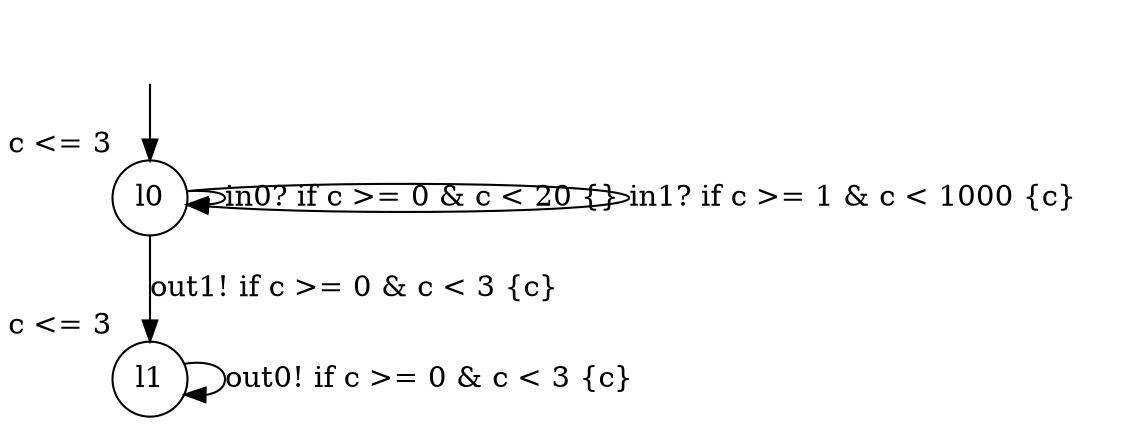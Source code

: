 digraph g {
__start0 [label="" shape="none"];
l0 [shape="circle" margin=0 label="l0", xlabel="c <= 3"];
l1 [shape="circle" margin=0 label="l1", xlabel="c <= 3"];
l0 -> l0 [label="in0? if c >= 0 & c < 20 {} "];
l0 -> l0 [label="in1? if c >= 1 & c < 1000 {c} "];
l0 -> l1 [label="out1! if c >= 0 & c < 3 {c} "];
l1 -> l1 [label="out0! if c >= 0 & c < 3 {c} "];
__start0 -> l0;
}

